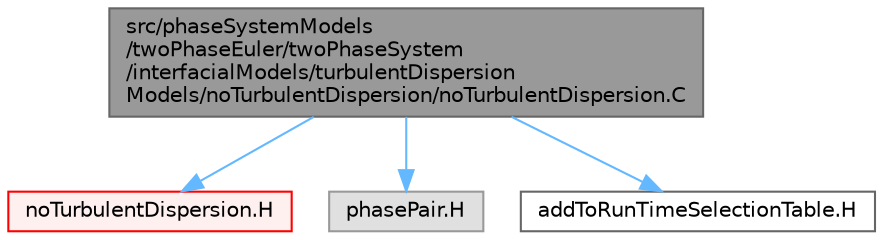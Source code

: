 digraph "src/phaseSystemModels/twoPhaseEuler/twoPhaseSystem/interfacialModels/turbulentDispersionModels/noTurbulentDispersion/noTurbulentDispersion.C"
{
 // LATEX_PDF_SIZE
  bgcolor="transparent";
  edge [fontname=Helvetica,fontsize=10,labelfontname=Helvetica,labelfontsize=10];
  node [fontname=Helvetica,fontsize=10,shape=box,height=0.2,width=0.4];
  Node1 [id="Node000001",label="src/phaseSystemModels\l/twoPhaseEuler/twoPhaseSystem\l/interfacialModels/turbulentDispersion\lModels/noTurbulentDispersion/noTurbulentDispersion.C",height=0.2,width=0.4,color="gray40", fillcolor="grey60", style="filled", fontcolor="black",tooltip=" "];
  Node1 -> Node2 [id="edge1_Node000001_Node000002",color="steelblue1",style="solid",tooltip=" "];
  Node2 [id="Node000002",label="noTurbulentDispersion.H",height=0.2,width=0.4,color="red", fillcolor="#FFF0F0", style="filled",URL="$twoPhaseEuler_2twoPhaseSystem_2interfacialModels_2turbulentDispersionModels_2noTurbulentDispersion_2noTurbulentDispersion_8H.html",tooltip=" "];
  Node1 -> Node4 [id="edge2_Node000001_Node000004",color="steelblue1",style="solid",tooltip=" "];
  Node4 [id="Node000004",label="phasePair.H",height=0.2,width=0.4,color="grey60", fillcolor="#E0E0E0", style="filled",tooltip=" "];
  Node1 -> Node5 [id="edge3_Node000001_Node000005",color="steelblue1",style="solid",tooltip=" "];
  Node5 [id="Node000005",label="addToRunTimeSelectionTable.H",height=0.2,width=0.4,color="grey40", fillcolor="white", style="filled",URL="$addToRunTimeSelectionTable_8H.html",tooltip="Macros for easy insertion into run-time selection tables."];
}
